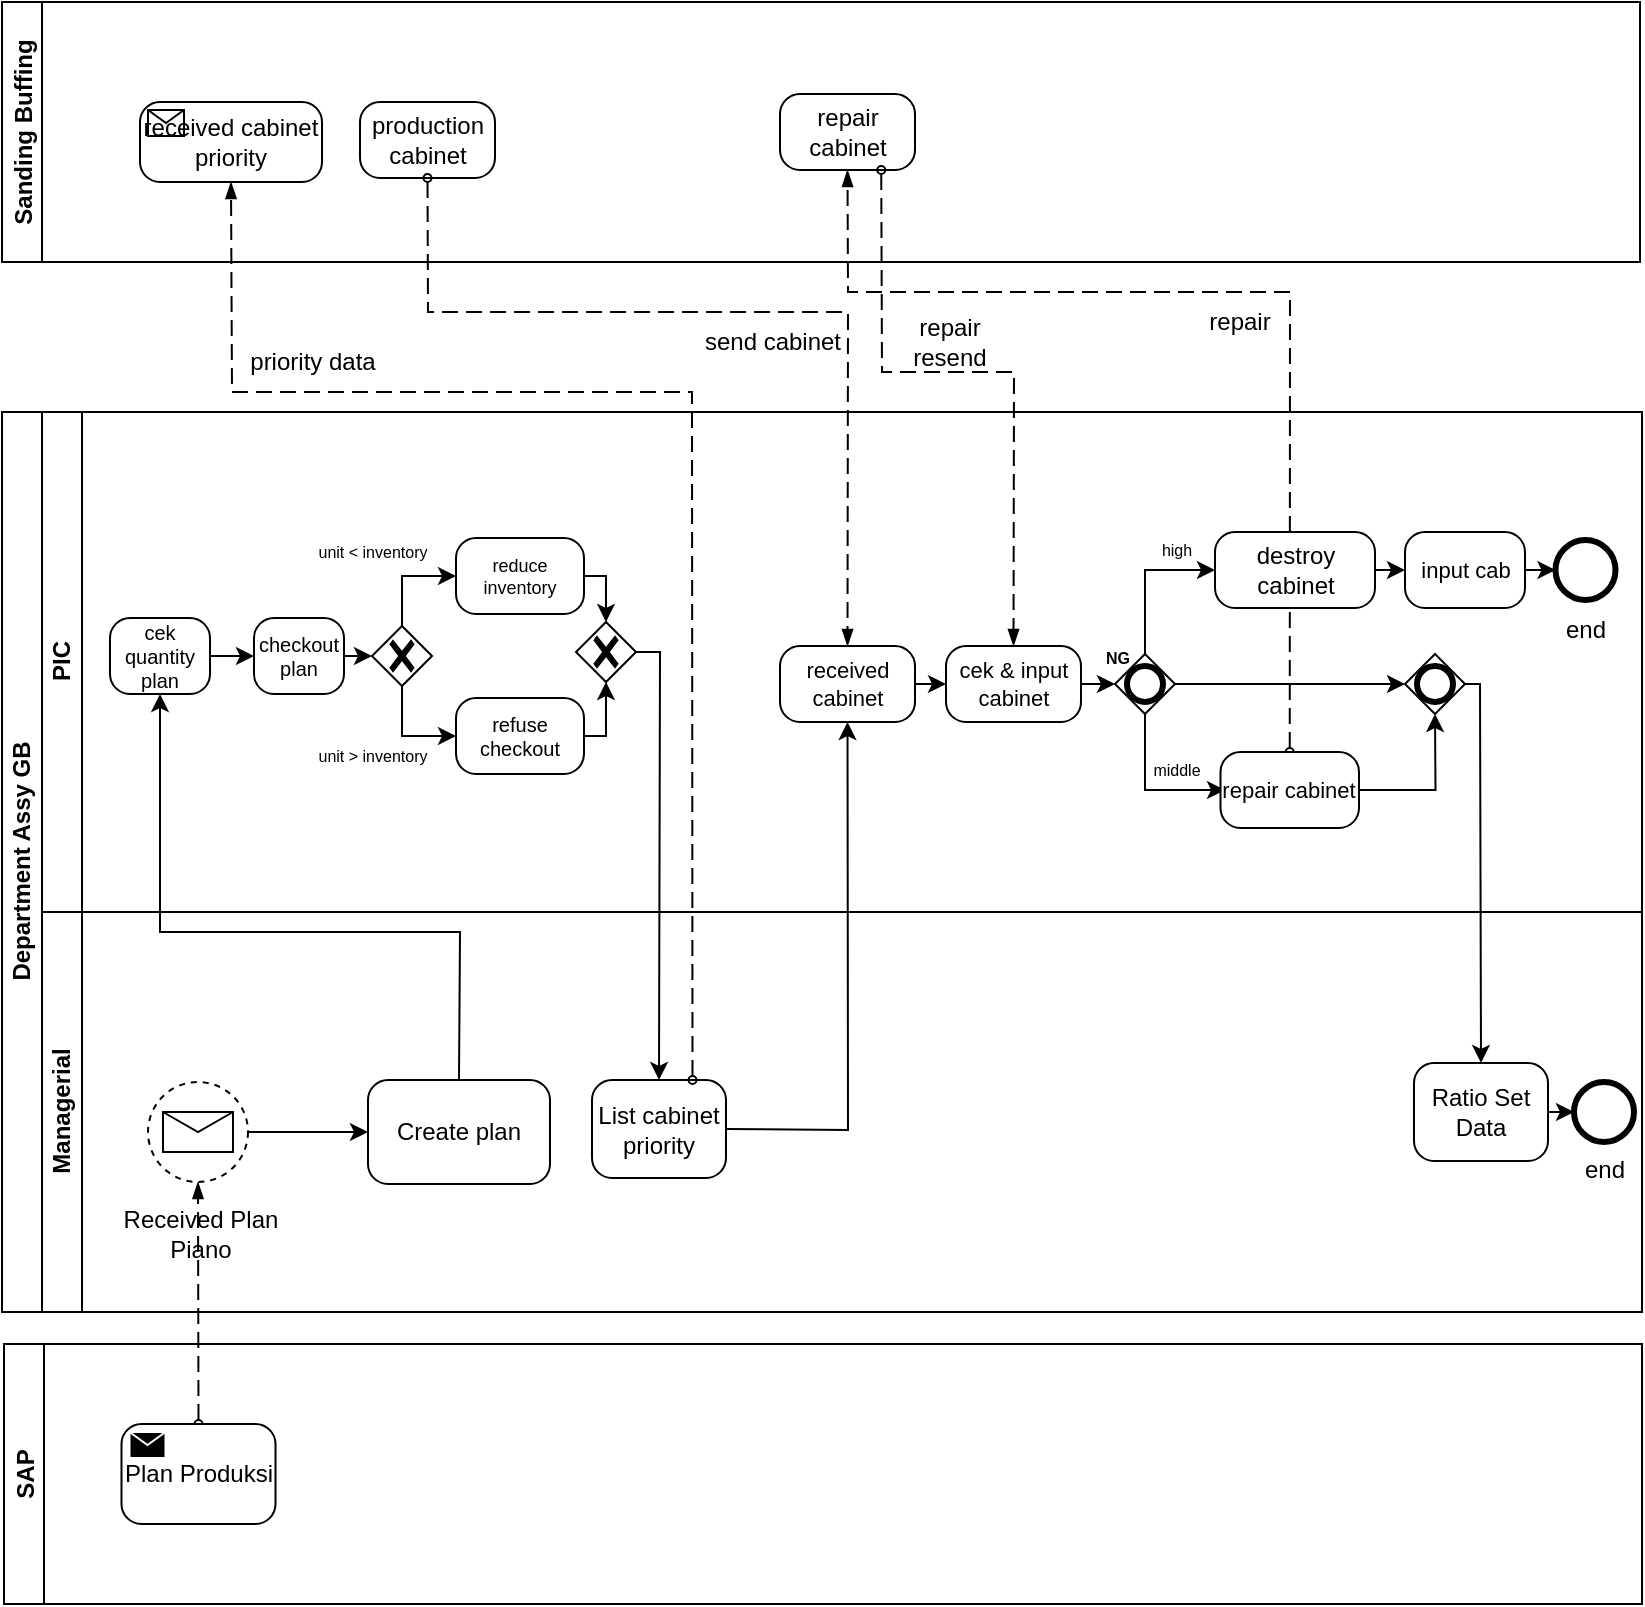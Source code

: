 <mxfile version="18.0.7" type="device"><diagram id="RaLVscUlh462f2QOwXwF" name="Page-1"><mxGraphModel dx="833" dy="451" grid="1" gridSize="10" guides="1" tooltips="1" connect="1" arrows="1" fold="1" page="1" pageScale="1" pageWidth="827" pageHeight="1169" math="0" shadow="0"><root><mxCell id="0"/><mxCell id="1" parent="0"/><mxCell id="zHjDwzv2cQFKgYSIMaFt-149" value="" style="dashed=1;dashPattern=8 4;endArrow=blockThin;endFill=1;startArrow=oval;startFill=0;endSize=6;startSize=4;rounded=0;fontSize=12;entryX=0.5;entryY=1;entryDx=0;entryDy=0;entryPerimeter=0;exitX=0.5;exitY=0;exitDx=0;exitDy=0;exitPerimeter=0;" edge="1" parent="1" source="zHjDwzv2cQFKgYSIMaFt-147" target="zHjDwzv2cQFKgYSIMaFt-188"><mxGeometry width="160" relative="1" as="geometry"><mxPoint x="-74" y="830" as="sourcePoint"/><mxPoint x="98.375" y="695" as="targetPoint"/></mxGeometry></mxCell><mxCell id="zHjDwzv2cQFKgYSIMaFt-64" value="" style="dashed=1;dashPattern=8 4;endArrow=blockThin;endFill=1;startArrow=oval;startFill=0;endSize=6;startSize=4;rounded=0;fontSize=8;entryX=0.5;entryY=1;entryDx=0;entryDy=0;entryPerimeter=0;exitX=0.5;exitY=0;exitDx=0;exitDy=0;exitPerimeter=0;" edge="1" parent="1" source="zHjDwzv2cQFKgYSIMaFt-10" target="zHjDwzv2cQFKgYSIMaFt-63"><mxGeometry width="160" relative="1" as="geometry"><mxPoint x="330" y="270" as="sourcePoint"/><mxPoint x="490" y="270" as="targetPoint"/><Array as="points"><mxPoint x="645" y="250"/><mxPoint x="424" y="250"/></Array></mxGeometry></mxCell><mxCell id="k5h_FWxiGiyXBykAsk5M-7" value="Department Assy GB" style="swimlane;html=1;childLayout=stackLayout;resizeParent=1;resizeParentMax=0;horizontal=0;startSize=20;horizontalStack=0;" parent="1" vertex="1"><mxGeometry x="1" y="310" width="820" height="450" as="geometry"/></mxCell><mxCell id="k5h_FWxiGiyXBykAsk5M-8" value="PIC" style="swimlane;html=1;startSize=20;horizontal=0;" parent="k5h_FWxiGiyXBykAsk5M-7" vertex="1"><mxGeometry x="20" width="800" height="250" as="geometry"/></mxCell><mxCell id="zHjDwzv2cQFKgYSIMaFt-69" value="cek quantity plan" style="points=[[0.25,0,0],[0.5,0,0],[0.75,0,0],[1,0.25,0],[1,0.5,0],[1,0.75,0],[0.75,1,0],[0.5,1,0],[0.25,1,0],[0,0.75,0],[0,0.5,0],[0,0.25,0]];shape=mxgraph.bpmn.task;whiteSpace=wrap;rectStyle=rounded;size=10;taskMarker=abstract;fontSize=10;" vertex="1" parent="k5h_FWxiGiyXBykAsk5M-8"><mxGeometry x="34" y="103" width="50" height="38" as="geometry"/></mxCell><mxCell id="zHjDwzv2cQFKgYSIMaFt-75" value="checkout plan" style="points=[[0.25,0,0],[0.5,0,0],[0.75,0,0],[1,0.25,0],[1,0.5,0],[1,0.75,0],[0.75,1,0],[0.5,1,0],[0.25,1,0],[0,0.75,0],[0,0.5,0],[0,0.25,0]];shape=mxgraph.bpmn.task;whiteSpace=wrap;rectStyle=rounded;size=10;taskMarker=abstract;fontSize=10;" vertex="1" parent="k5h_FWxiGiyXBykAsk5M-8"><mxGeometry x="106" y="103" width="45" height="38" as="geometry"/></mxCell><mxCell id="zHjDwzv2cQFKgYSIMaFt-77" value="" style="endArrow=classic;html=1;rounded=0;fontSize=8;entryX=0;entryY=0.5;entryDx=0;entryDy=0;entryPerimeter=0;exitX=1;exitY=0.5;exitDx=0;exitDy=0;exitPerimeter=0;" edge="1" parent="k5h_FWxiGiyXBykAsk5M-8" source="zHjDwzv2cQFKgYSIMaFt-69" target="zHjDwzv2cQFKgYSIMaFt-75"><mxGeometry width="50" height="50" relative="1" as="geometry"><mxPoint x="32.75" y="131" as="sourcePoint"/><mxPoint x="48" y="131" as="targetPoint"/></mxGeometry></mxCell><mxCell id="zHjDwzv2cQFKgYSIMaFt-78" value="" style="points=[[0.25,0.25,0],[0.5,0,0],[0.75,0.25,0],[1,0.5,0],[0.75,0.75,0],[0.5,1,0],[0.25,0.75,0],[0,0.5,0]];shape=mxgraph.bpmn.gateway2;html=1;verticalLabelPosition=bottom;labelBackgroundColor=#ffffff;verticalAlign=top;align=center;perimeter=rhombusPerimeter;outlineConnect=0;outline=none;symbol=none;gwType=exclusive;fontSize=11;" vertex="1" parent="k5h_FWxiGiyXBykAsk5M-8"><mxGeometry x="165" y="107" width="30" height="30" as="geometry"/></mxCell><mxCell id="zHjDwzv2cQFKgYSIMaFt-79" value="" style="endArrow=classic;html=1;rounded=0;fontSize=8;exitX=1;exitY=0.5;exitDx=0;exitDy=0;exitPerimeter=0;entryX=0;entryY=0.5;entryDx=0;entryDy=0;entryPerimeter=0;" edge="1" parent="k5h_FWxiGiyXBykAsk5M-8" source="zHjDwzv2cQFKgYSIMaFt-75" target="zHjDwzv2cQFKgYSIMaFt-78"><mxGeometry width="50" height="50" relative="1" as="geometry"><mxPoint x="98" y="131" as="sourcePoint"/><mxPoint x="114" y="131" as="targetPoint"/></mxGeometry></mxCell><mxCell id="zHjDwzv2cQFKgYSIMaFt-80" value="reduce inventory" style="points=[[0.25,0,0],[0.5,0,0],[0.75,0,0],[1,0.25,0],[1,0.5,0],[1,0.75,0],[0.75,1,0],[0.5,1,0],[0.25,1,0],[0,0.75,0],[0,0.5,0],[0,0.25,0]];shape=mxgraph.bpmn.task;whiteSpace=wrap;rectStyle=rounded;size=10;taskMarker=abstract;fontSize=9;" vertex="1" parent="k5h_FWxiGiyXBykAsk5M-8"><mxGeometry x="207" y="63" width="64" height="38" as="geometry"/></mxCell><mxCell id="zHjDwzv2cQFKgYSIMaFt-81" value="refuse checkout" style="points=[[0.25,0,0],[0.5,0,0],[0.75,0,0],[1,0.25,0],[1,0.5,0],[1,0.75,0],[0.75,1,0],[0.5,1,0],[0.25,1,0],[0,0.75,0],[0,0.5,0],[0,0.25,0]];shape=mxgraph.bpmn.task;whiteSpace=wrap;rectStyle=rounded;size=10;taskMarker=abstract;fontSize=10;" vertex="1" parent="k5h_FWxiGiyXBykAsk5M-8"><mxGeometry x="207" y="143" width="64" height="38" as="geometry"/></mxCell><mxCell id="zHjDwzv2cQFKgYSIMaFt-82" value="" style="endArrow=classic;html=1;rounded=0;fontSize=8;entryX=0;entryY=0.5;entryDx=0;entryDy=0;entryPerimeter=0;exitX=0.5;exitY=0;exitDx=0;exitDy=0;exitPerimeter=0;" edge="1" parent="k5h_FWxiGiyXBykAsk5M-8" source="zHjDwzv2cQFKgYSIMaFt-78" target="zHjDwzv2cQFKgYSIMaFt-80"><mxGeometry width="50" height="50" relative="1" as="geometry"><mxPoint x="-112.25" y="131" as="sourcePoint"/><mxPoint x="2.75" y="131" as="targetPoint"/><Array as="points"><mxPoint x="180" y="82"/></Array></mxGeometry></mxCell><mxCell id="zHjDwzv2cQFKgYSIMaFt-83" value="&lt;font style=&quot;font-size: 8px;&quot;&gt;unit &amp;lt; inventory&lt;/font&gt;" style="text;html=1;strokeColor=none;fillColor=none;align=center;verticalAlign=middle;whiteSpace=wrap;rounded=0;rotation=0;" vertex="1" parent="k5h_FWxiGiyXBykAsk5M-8"><mxGeometry x="136" y="64" width="59" height="10" as="geometry"/></mxCell><mxCell id="zHjDwzv2cQFKgYSIMaFt-84" value="" style="endArrow=classic;html=1;rounded=0;fontSize=8;entryX=0;entryY=0.5;entryDx=0;entryDy=0;entryPerimeter=0;exitX=0.5;exitY=1;exitDx=0;exitDy=0;exitPerimeter=0;" edge="1" parent="k5h_FWxiGiyXBykAsk5M-8" source="zHjDwzv2cQFKgYSIMaFt-78" target="zHjDwzv2cQFKgYSIMaFt-81"><mxGeometry width="50" height="50" relative="1" as="geometry"><mxPoint x="-112.25" y="131" as="sourcePoint"/><mxPoint x="2.75" y="131" as="targetPoint"/><Array as="points"><mxPoint x="180" y="162"/></Array></mxGeometry></mxCell><mxCell id="zHjDwzv2cQFKgYSIMaFt-85" value="&lt;font style=&quot;font-size: 8px;&quot;&gt;unit &amp;gt; inventory&lt;/font&gt;" style="text;html=1;strokeColor=none;fillColor=none;align=center;verticalAlign=middle;whiteSpace=wrap;rounded=0;rotation=0;" vertex="1" parent="k5h_FWxiGiyXBykAsk5M-8"><mxGeometry x="136" y="166" width="59" height="10" as="geometry"/></mxCell><mxCell id="zHjDwzv2cQFKgYSIMaFt-86" value="" style="points=[[0.25,0.25,0],[0.5,0,0],[0.75,0.25,0],[1,0.5,0],[0.75,0.75,0],[0.5,1,0],[0.25,0.75,0],[0,0.5,0]];shape=mxgraph.bpmn.gateway2;html=1;verticalLabelPosition=bottom;labelBackgroundColor=#ffffff;verticalAlign=top;align=center;perimeter=rhombusPerimeter;outlineConnect=0;outline=none;symbol=none;gwType=exclusive;fontSize=11;" vertex="1" parent="k5h_FWxiGiyXBykAsk5M-8"><mxGeometry x="267" y="105" width="30" height="30" as="geometry"/></mxCell><mxCell id="zHjDwzv2cQFKgYSIMaFt-87" value="" style="endArrow=classic;html=1;rounded=0;fontSize=8;entryX=0.5;entryY=0;entryDx=0;entryDy=0;entryPerimeter=0;exitX=1;exitY=0.5;exitDx=0;exitDy=0;exitPerimeter=0;" edge="1" parent="k5h_FWxiGiyXBykAsk5M-8" source="zHjDwzv2cQFKgYSIMaFt-80" target="zHjDwzv2cQFKgYSIMaFt-86"><mxGeometry width="50" height="50" relative="1" as="geometry"><mxPoint x="267" y="88" as="sourcePoint"/><mxPoint x="294" y="64" as="targetPoint"/><Array as="points"><mxPoint x="282" y="82"/></Array></mxGeometry></mxCell><mxCell id="zHjDwzv2cQFKgYSIMaFt-88" value="" style="endArrow=classic;html=1;rounded=0;fontSize=8;entryX=0.5;entryY=1;entryDx=0;entryDy=0;entryPerimeter=0;exitX=1;exitY=0.5;exitDx=0;exitDy=0;exitPerimeter=0;" edge="1" parent="k5h_FWxiGiyXBykAsk5M-8" source="zHjDwzv2cQFKgYSIMaFt-81" target="zHjDwzv2cQFKgYSIMaFt-86"><mxGeometry width="50" height="50" relative="1" as="geometry"><mxPoint x="200" y="126" as="sourcePoint"/><mxPoint x="227" y="102" as="targetPoint"/><Array as="points"><mxPoint x="282" y="162"/></Array></mxGeometry></mxCell><mxCell id="k5h_FWxiGiyXBykAsk5M-23" value="cek &amp; input cabinet" style="points=[[0.25,0,0],[0.5,0,0],[0.75,0,0],[1,0.25,0],[1,0.5,0],[1,0.75,0],[0.75,1,0],[0.5,1,0],[0.25,1,0],[0,0.75,0],[0,0.5,0],[0,0.25,0]];shape=mxgraph.bpmn.task;whiteSpace=wrap;rectStyle=rounded;size=10;taskMarker=abstract;fontSize=11;" parent="k5h_FWxiGiyXBykAsk5M-8" vertex="1"><mxGeometry x="452" y="117" width="67.5" height="38" as="geometry"/></mxCell><mxCell id="k5h_FWxiGiyXBykAsk5M-33" value="" style="endArrow=classic;html=1;rounded=0;exitX=1;exitY=0.5;exitDx=0;exitDy=0;exitPerimeter=0;entryX=0;entryY=0.5;entryDx=0;entryDy=0;entryPerimeter=0;" parent="k5h_FWxiGiyXBykAsk5M-8" source="k5h_FWxiGiyXBykAsk5M-23" target="zHjDwzv2cQFKgYSIMaFt-15" edge="1"><mxGeometry width="50" height="50" relative="1" as="geometry"><mxPoint x="446.5" y="146" as="sourcePoint"/><mxPoint x="536.5" y="136.5" as="targetPoint"/></mxGeometry></mxCell><mxCell id="zHjDwzv2cQFKgYSIMaFt-6" value="&lt;font style=&quot;font-size: 8px;&quot;&gt;high&lt;/font&gt;" style="text;html=1;strokeColor=none;fillColor=none;align=center;verticalAlign=middle;whiteSpace=wrap;rounded=0;" vertex="1" parent="k5h_FWxiGiyXBykAsk5M-8"><mxGeometry x="547.5" y="63" width="39" height="10" as="geometry"/></mxCell><mxCell id="zHjDwzv2cQFKgYSIMaFt-12" value="" style="endArrow=classic;html=1;rounded=0;exitX=0.5;exitY=1;exitDx=0;exitDy=0;exitPerimeter=0;entryX=0;entryY=0.5;entryDx=0;entryDy=0;entryPerimeter=0;" edge="1" parent="k5h_FWxiGiyXBykAsk5M-8" source="zHjDwzv2cQFKgYSIMaFt-15"><mxGeometry width="50" height="50" relative="1" as="geometry"><mxPoint x="551.5" y="152" as="sourcePoint"/><mxPoint x="591.5" y="189" as="targetPoint"/><Array as="points"><mxPoint x="551.5" y="189"/></Array></mxGeometry></mxCell><mxCell id="zHjDwzv2cQFKgYSIMaFt-13" value="&lt;span style=&quot;font-size: 8px;&quot;&gt;&lt;b&gt;NG&lt;/b&gt;&lt;/span&gt;" style="text;html=1;strokeColor=none;fillColor=none;align=center;verticalAlign=middle;whiteSpace=wrap;rounded=0;" vertex="1" parent="k5h_FWxiGiyXBykAsk5M-8"><mxGeometry x="527.5" y="117" width="20" height="10" as="geometry"/></mxCell><mxCell id="zHjDwzv2cQFKgYSIMaFt-14" value="&lt;font style=&quot;font-size: 8px;&quot;&gt;middle&lt;/font&gt;" style="text;html=1;strokeColor=none;fillColor=none;align=center;verticalAlign=middle;whiteSpace=wrap;rounded=0;" vertex="1" parent="k5h_FWxiGiyXBykAsk5M-8"><mxGeometry x="547.5" y="173" width="39" height="10" as="geometry"/></mxCell><mxCell id="zHjDwzv2cQFKgYSIMaFt-15" value="" style="points=[[0.25,0.25,0],[0.5,0,0],[0.75,0.25,0],[1,0.5,0],[0.75,0.75,0],[0.5,1,0],[0.25,0.75,0],[0,0.5,0]];shape=mxgraph.bpmn.gateway2;html=1;verticalLabelPosition=bottom;labelBackgroundColor=#ffffff;verticalAlign=top;align=center;perimeter=rhombusPerimeter;outlineConnect=0;outline=end;symbol=general;fontSize=8;" vertex="1" parent="k5h_FWxiGiyXBykAsk5M-8"><mxGeometry x="536.5" y="121" width="30" height="30" as="geometry"/></mxCell><mxCell id="zHjDwzv2cQFKgYSIMaFt-35" value="" style="points=[[0.25,0.25,0],[0.5,0,0],[0.75,0.25,0],[1,0.5,0],[0.75,0.75,0],[0.5,1,0],[0.25,0.75,0],[0,0.5,0]];shape=mxgraph.bpmn.gateway2;html=1;verticalLabelPosition=bottom;labelBackgroundColor=#ffffff;verticalAlign=top;align=center;perimeter=rhombusPerimeter;outlineConnect=0;outline=end;symbol=general;fontSize=8;" vertex="1" parent="k5h_FWxiGiyXBykAsk5M-8"><mxGeometry x="681.5" y="121" width="30" height="30" as="geometry"/></mxCell><mxCell id="zHjDwzv2cQFKgYSIMaFt-36" value="" style="endArrow=classic;html=1;rounded=0;fontSize=8;entryX=0;entryY=0.5;entryDx=0;entryDy=0;entryPerimeter=0;exitX=1;exitY=0.5;exitDx=0;exitDy=0;exitPerimeter=0;" edge="1" parent="k5h_FWxiGiyXBykAsk5M-8" source="zHjDwzv2cQFKgYSIMaFt-15" target="zHjDwzv2cQFKgYSIMaFt-35"><mxGeometry width="50" height="50" relative="1" as="geometry"><mxPoint x="616.5" y="169" as="sourcePoint"/><mxPoint x="666.5" y="119" as="targetPoint"/></mxGeometry></mxCell><mxCell id="zHjDwzv2cQFKgYSIMaFt-37" value="" style="endArrow=classic;html=1;rounded=0;fontSize=8;entryX=0.5;entryY=1;entryDx=0;entryDy=0;entryPerimeter=0;exitX=1;exitY=0.5;exitDx=0;exitDy=0;exitPerimeter=0;" edge="1" parent="k5h_FWxiGiyXBykAsk5M-8" source="zHjDwzv2cQFKgYSIMaFt-10" target="zHjDwzv2cQFKgYSIMaFt-35"><mxGeometry width="50" height="50" relative="1" as="geometry"><mxPoint x="660.25" y="189" as="sourcePoint"/><mxPoint x="666.5" y="119" as="targetPoint"/><Array as="points"><mxPoint x="696.75" y="189"/></Array></mxGeometry></mxCell><mxCell id="zHjDwzv2cQFKgYSIMaFt-1" value="destroy cabinet" style="points=[[0.25,0,0],[0.5,0,0],[0.75,0,0],[1,0.25,0],[1,0.5,0],[1,0.75,0],[0.75,1,0],[0.5,1,0],[0.25,1,0],[0,0.75,0],[0,0.5,0],[0,0.25,0]];shape=mxgraph.bpmn.task;whiteSpace=wrap;rectStyle=rounded;size=10;taskMarker=abstract;" vertex="1" parent="k5h_FWxiGiyXBykAsk5M-8"><mxGeometry x="586.5" y="60" width="80" height="38" as="geometry"/></mxCell><mxCell id="zHjDwzv2cQFKgYSIMaFt-5" value="" style="endArrow=classic;html=1;rounded=0;exitX=0.5;exitY=0;exitDx=0;exitDy=0;exitPerimeter=0;entryX=0;entryY=0.5;entryDx=0;entryDy=0;entryPerimeter=0;edgeStyle=elbowEdgeStyle;" edge="1" parent="k5h_FWxiGiyXBykAsk5M-8" source="zHjDwzv2cQFKgYSIMaFt-15" target="zHjDwzv2cQFKgYSIMaFt-1"><mxGeometry width="50" height="50" relative="1" as="geometry"><mxPoint x="551.5" y="121" as="sourcePoint"/><mxPoint x="546.5" y="146.5" as="targetPoint"/><Array as="points"><mxPoint x="551.5" y="99"/></Array></mxGeometry></mxCell><mxCell id="zHjDwzv2cQFKgYSIMaFt-72" value="" style="endArrow=classic;html=1;rounded=0;fontSize=8;entryX=0;entryY=0.5;entryDx=0;entryDy=0;entryPerimeter=0;exitX=1;exitY=0.5;exitDx=0;exitDy=0;exitPerimeter=0;" edge="1" parent="k5h_FWxiGiyXBykAsk5M-8" source="zHjDwzv2cQFKgYSIMaFt-1" target="zHjDwzv2cQFKgYSIMaFt-71"><mxGeometry width="50" height="50" relative="1" as="geometry"><mxPoint x="576.5" y="146" as="sourcePoint"/><mxPoint x="691.5" y="146" as="targetPoint"/></mxGeometry></mxCell><mxCell id="zHjDwzv2cQFKgYSIMaFt-71" value="input cab" style="points=[[0.25,0,0],[0.5,0,0],[0.75,0,0],[1,0.25,0],[1,0.5,0],[1,0.75,0],[0.75,1,0],[0.5,1,0],[0.25,1,0],[0,0.75,0],[0,0.5,0],[0,0.25,0]];shape=mxgraph.bpmn.task;whiteSpace=wrap;rectStyle=rounded;size=10;taskMarker=abstract;fontSize=11;" vertex="1" parent="k5h_FWxiGiyXBykAsk5M-8"><mxGeometry x="681.5" y="60" width="60" height="38" as="geometry"/></mxCell><mxCell id="zHjDwzv2cQFKgYSIMaFt-7" value="" style="points=[[0.145,0.145,0],[0.5,0,0],[0.855,0.145,0],[1,0.5,0],[0.855,0.855,0],[0.5,1,0],[0.145,0.855,0],[0,0.5,0]];shape=mxgraph.bpmn.event;html=1;verticalLabelPosition=bottom;labelBackgroundColor=#ffffff;verticalAlign=top;align=center;perimeter=ellipsePerimeter;outlineConnect=0;aspect=fixed;outline=end;symbol=terminate2;fontSize=8;" vertex="1" parent="k5h_FWxiGiyXBykAsk5M-8"><mxGeometry x="756.75" y="64" width="30" height="30" as="geometry"/></mxCell><mxCell id="zHjDwzv2cQFKgYSIMaFt-73" value="" style="endArrow=classic;html=1;rounded=0;fontSize=8;exitX=1;exitY=0.5;exitDx=0;exitDy=0;exitPerimeter=0;entryX=0;entryY=0.5;entryDx=0;entryDy=0;entryPerimeter=0;" edge="1" parent="k5h_FWxiGiyXBykAsk5M-8" source="zHjDwzv2cQFKgYSIMaFt-71" target="zHjDwzv2cQFKgYSIMaFt-7"><mxGeometry width="50" height="50" relative="1" as="geometry"><mxPoint x="676.5" y="89" as="sourcePoint"/><mxPoint x="691.5" y="89" as="targetPoint"/></mxGeometry></mxCell><mxCell id="zHjDwzv2cQFKgYSIMaFt-10" value="repair cabinet" style="points=[[0.25,0,0],[0.5,0,0],[0.75,0,0],[1,0.25,0],[1,0.5,0],[1,0.75,0],[0.75,1,0],[0.5,1,0],[0.25,1,0],[0,0.75,0],[0,0.5,0],[0,0.25,0]];shape=mxgraph.bpmn.task;whiteSpace=wrap;rectStyle=rounded;size=10;taskMarker=abstract;fontSize=11;" vertex="1" parent="k5h_FWxiGiyXBykAsk5M-8"><mxGeometry x="589.25" y="170" width="69.25" height="38" as="geometry"/></mxCell><mxCell id="zHjDwzv2cQFKgYSIMaFt-168" value="received cabinet" style="points=[[0.25,0,0],[0.5,0,0],[0.75,0,0],[1,0.25,0],[1,0.5,0],[1,0.75,0],[0.75,1,0],[0.5,1,0],[0.25,1,0],[0,0.75,0],[0,0.5,0],[0,0.25,0]];shape=mxgraph.bpmn.task;whiteSpace=wrap;rectStyle=rounded;size=10;taskMarker=abstract;fontSize=11;" vertex="1" parent="k5h_FWxiGiyXBykAsk5M-8"><mxGeometry x="369" y="117" width="67.5" height="38" as="geometry"/></mxCell><mxCell id="zHjDwzv2cQFKgYSIMaFt-169" value="" style="endArrow=classic;html=1;rounded=0;fontSize=12;entryX=0;entryY=0.5;entryDx=0;entryDy=0;entryPerimeter=0;exitX=1;exitY=0.5;exitDx=0;exitDy=0;exitPerimeter=0;" edge="1" parent="k5h_FWxiGiyXBykAsk5M-8" source="zHjDwzv2cQFKgYSIMaFt-168" target="k5h_FWxiGiyXBykAsk5M-23"><mxGeometry width="50" height="50" relative="1" as="geometry"><mxPoint x="429" y="200" as="sourcePoint"/><mxPoint x="479" y="150" as="targetPoint"/></mxGeometry></mxCell><mxCell id="zHjDwzv2cQFKgYSIMaFt-177" value="end" style="text;html=1;strokeColor=none;fillColor=none;align=center;verticalAlign=middle;whiteSpace=wrap;rounded=0;rotation=0;" vertex="1" parent="k5h_FWxiGiyXBykAsk5M-8"><mxGeometry x="746.75" y="94" width="50" height="30" as="geometry"/></mxCell><mxCell id="zHjDwzv2cQFKgYSIMaFt-152" value="" style="endArrow=classic;html=1;rounded=0;fontSize=8;entryX=0.5;entryY=1;entryDx=0;entryDy=0;entryPerimeter=0;exitX=0.5;exitY=0;exitDx=0;exitDy=0;exitPerimeter=0;" edge="1" parent="k5h_FWxiGiyXBykAsk5M-7" source="zHjDwzv2cQFKgYSIMaFt-150" target="zHjDwzv2cQFKgYSIMaFt-69"><mxGeometry width="50" height="50" relative="1" as="geometry"><mxPoint x="239.75" y="139" as="sourcePoint"/><mxPoint x="354.75" y="139" as="targetPoint"/><Array as="points"><mxPoint x="229" y="260"/><mxPoint x="79" y="260"/></Array></mxGeometry></mxCell><mxCell id="zHjDwzv2cQFKgYSIMaFt-166" value="" style="endArrow=classic;html=1;rounded=0;fontSize=12;exitX=1;exitY=0.5;exitDx=0;exitDy=0;exitPerimeter=0;entryX=0.5;entryY=0;entryDx=0;entryDy=0;entryPerimeter=0;" edge="1" parent="k5h_FWxiGiyXBykAsk5M-7" source="zHjDwzv2cQFKgYSIMaFt-86" target="zHjDwzv2cQFKgYSIMaFt-89"><mxGeometry width="50" height="50" relative="1" as="geometry"><mxPoint x="379" y="180" as="sourcePoint"/><mxPoint x="429" y="130" as="targetPoint"/><Array as="points"><mxPoint x="329" y="120"/></Array></mxGeometry></mxCell><mxCell id="zHjDwzv2cQFKgYSIMaFt-176" value="" style="endArrow=classic;html=1;rounded=0;fontSize=12;entryX=0.5;entryY=1;entryDx=0;entryDy=0;entryPerimeter=0;exitX=1;exitY=0.5;exitDx=0;exitDy=0;exitPerimeter=0;" edge="1" parent="k5h_FWxiGiyXBykAsk5M-7" source="zHjDwzv2cQFKgYSIMaFt-89" target="zHjDwzv2cQFKgYSIMaFt-168"><mxGeometry width="50" height="50" relative="1" as="geometry"><mxPoint x="389" y="230" as="sourcePoint"/><mxPoint x="439" y="180" as="targetPoint"/><Array as="points"><mxPoint x="423" y="359"/></Array></mxGeometry></mxCell><mxCell id="zHjDwzv2cQFKgYSIMaFt-187" value="" style="endArrow=classic;html=1;rounded=0;fontSize=12;exitX=1;exitY=0.5;exitDx=0;exitDy=0;exitPerimeter=0;entryX=0.5;entryY=0;entryDx=0;entryDy=0;entryPerimeter=0;" edge="1" parent="k5h_FWxiGiyXBykAsk5M-7" source="zHjDwzv2cQFKgYSIMaFt-35" target="zHjDwzv2cQFKgYSIMaFt-183"><mxGeometry width="50" height="50" relative="1" as="geometry"><mxPoint x="779" y="350" as="sourcePoint"/><mxPoint x="829" y="300" as="targetPoint"/><Array as="points"><mxPoint x="739" y="136"/></Array></mxGeometry></mxCell><mxCell id="k5h_FWxiGiyXBykAsk5M-9" value="Managerial" style="swimlane;html=1;startSize=20;horizontal=0;" parent="k5h_FWxiGiyXBykAsk5M-7" vertex="1"><mxGeometry x="20" y="250" width="800" height="200" as="geometry"/></mxCell><mxCell id="zHjDwzv2cQFKgYSIMaFt-89" value="List cabinet priority" style="points=[[0.25,0,0],[0.5,0,0],[0.75,0,0],[1,0.25,0],[1,0.5,0],[1,0.75,0],[0.75,1,0],[0.5,1,0],[0.25,1,0],[0,0.75,0],[0,0.5,0],[0,0.25,0]];shape=mxgraph.bpmn.task;whiteSpace=wrap;rectStyle=rounded;size=10;taskMarker=abstract;fontSize=12;" vertex="1" parent="k5h_FWxiGiyXBykAsk5M-9"><mxGeometry x="275" y="84" width="67" height="49" as="geometry"/></mxCell><mxCell id="zHjDwzv2cQFKgYSIMaFt-150" value="Create plan" style="points=[[0.25,0,0],[0.5,0,0],[0.75,0,0],[1,0.25,0],[1,0.5,0],[1,0.75,0],[0.75,1,0],[0.5,1,0],[0.25,1,0],[0,0.75,0],[0,0.5,0],[0,0.25,0]];shape=mxgraph.bpmn.task;whiteSpace=wrap;rectStyle=rounded;size=10;taskMarker=abstract;fontSize=12;" vertex="1" parent="k5h_FWxiGiyXBykAsk5M-9"><mxGeometry x="163" y="84" width="91" height="52" as="geometry"/></mxCell><mxCell id="zHjDwzv2cQFKgYSIMaFt-151" value="" style="endArrow=classic;html=1;rounded=0;fontSize=8;entryX=0;entryY=0.5;entryDx=0;entryDy=0;entryPerimeter=0;exitX=1;exitY=0.5;exitDx=0;exitDy=0;exitPerimeter=0;" edge="1" parent="k5h_FWxiGiyXBykAsk5M-9" source="zHjDwzv2cQFKgYSIMaFt-188" target="zHjDwzv2cQFKgYSIMaFt-150"><mxGeometry width="50" height="50" relative="1" as="geometry"><mxPoint x="118" y="110" as="sourcePoint"/><mxPoint x="260.75" y="-111" as="targetPoint"/></mxGeometry></mxCell><mxCell id="zHjDwzv2cQFKgYSIMaFt-183" value="Ratio Set Data" style="points=[[0.25,0,0],[0.5,0,0],[0.75,0,0],[1,0.25,0],[1,0.5,0],[1,0.75,0],[0.75,1,0],[0.5,1,0],[0.25,1,0],[0,0.75,0],[0,0.5,0],[0,0.25,0]];shape=mxgraph.bpmn.task;whiteSpace=wrap;rectStyle=rounded;size=10;taskMarker=abstract;fontSize=12;" vertex="1" parent="k5h_FWxiGiyXBykAsk5M-9"><mxGeometry x="686" y="75.5" width="67" height="49" as="geometry"/></mxCell><mxCell id="zHjDwzv2cQFKgYSIMaFt-184" value="" style="points=[[0.145,0.145,0],[0.5,0,0],[0.855,0.145,0],[1,0.5,0],[0.855,0.855,0],[0.5,1,0],[0.145,0.855,0],[0,0.5,0]];shape=mxgraph.bpmn.event;html=1;verticalLabelPosition=bottom;labelBackgroundColor=#ffffff;verticalAlign=top;align=center;perimeter=ellipsePerimeter;outlineConnect=0;aspect=fixed;outline=end;symbol=terminate2;fontSize=8;" vertex="1" parent="k5h_FWxiGiyXBykAsk5M-9"><mxGeometry x="766" y="85" width="30" height="30" as="geometry"/></mxCell><mxCell id="zHjDwzv2cQFKgYSIMaFt-185" value="end" style="text;html=1;strokeColor=none;fillColor=none;align=center;verticalAlign=middle;whiteSpace=wrap;rounded=0;rotation=0;" vertex="1" parent="k5h_FWxiGiyXBykAsk5M-9"><mxGeometry x="765" y="114" width="33" height="30" as="geometry"/></mxCell><mxCell id="zHjDwzv2cQFKgYSIMaFt-186" value="" style="endArrow=classic;html=1;rounded=0;fontSize=12;exitX=1;exitY=0.5;exitDx=0;exitDy=0;exitPerimeter=0;" edge="1" parent="k5h_FWxiGiyXBykAsk5M-9" source="zHjDwzv2cQFKgYSIMaFt-183" target="zHjDwzv2cQFKgYSIMaFt-184"><mxGeometry width="50" height="50" relative="1" as="geometry"><mxPoint x="809" y="90" as="sourcePoint"/><mxPoint x="859" y="40" as="targetPoint"/></mxGeometry></mxCell><mxCell id="zHjDwzv2cQFKgYSIMaFt-188" value="" style="points=[[0.145,0.145,0],[0.5,0,0],[0.855,0.145,0],[1,0.5,0],[0.855,0.855,0],[0.5,1,0],[0.145,0.855,0],[0,0.5,0]];shape=mxgraph.bpmn.event;html=1;verticalLabelPosition=bottom;labelBackgroundColor=#ffffff;verticalAlign=top;align=center;perimeter=ellipsePerimeter;outlineConnect=0;aspect=fixed;outline=eventNonint;symbol=message;fontSize=12;" vertex="1" parent="k5h_FWxiGiyXBykAsk5M-9"><mxGeometry x="53" y="85" width="50" height="50" as="geometry"/></mxCell><mxCell id="zHjDwzv2cQFKgYSIMaFt-189" value="Received Plan Piano" style="text;html=1;strokeColor=none;fillColor=none;align=center;verticalAlign=middle;whiteSpace=wrap;rounded=0;rotation=0;" vertex="1" parent="k5h_FWxiGiyXBykAsk5M-9"><mxGeometry x="29" y="146" width="101" height="30" as="geometry"/></mxCell><mxCell id="k5h_FWxiGiyXBykAsk5M-18" value="Sanding Buffing" style="swimlane;startSize=20;horizontal=0;" parent="1" vertex="1"><mxGeometry x="1" y="105" width="819" height="130" as="geometry"/></mxCell><mxCell id="zHjDwzv2cQFKgYSIMaFt-62" value="production cabinet" style="points=[[0.25,0,0],[0.5,0,0],[0.75,0,0],[1,0.25,0],[1,0.5,0],[1,0.75,0],[0.75,1,0],[0.5,1,0],[0.25,1,0],[0,0.75,0],[0,0.5,0],[0,0.25,0]];shape=mxgraph.bpmn.task;whiteSpace=wrap;rectStyle=rounded;size=10;taskMarker=abstract;" vertex="1" parent="k5h_FWxiGiyXBykAsk5M-18"><mxGeometry x="179" y="50" width="67.5" height="38" as="geometry"/></mxCell><mxCell id="zHjDwzv2cQFKgYSIMaFt-63" value="repair cabinet" style="points=[[0.25,0,0],[0.5,0,0],[0.75,0,0],[1,0.25,0],[1,0.5,0],[1,0.75,0],[0.75,1,0],[0.5,1,0],[0.25,1,0],[0,0.75,0],[0,0.5,0],[0,0.25,0]];shape=mxgraph.bpmn.task;whiteSpace=wrap;rectStyle=rounded;size=10;taskMarker=abstract;" vertex="1" parent="k5h_FWxiGiyXBykAsk5M-18"><mxGeometry x="389" y="46" width="67.5" height="38" as="geometry"/></mxCell><mxCell id="zHjDwzv2cQFKgYSIMaFt-155" value="received cabinet priority" style="points=[[0.25,0,0],[0.5,0,0],[0.75,0,0],[1,0.25,0],[1,0.5,0],[1,0.75,0],[0.75,1,0],[0.5,1,0],[0.25,1,0],[0,0.75,0],[0,0.5,0],[0,0.25,0]];shape=mxgraph.bpmn.task;whiteSpace=wrap;rectStyle=rounded;size=10;taskMarker=receive;fontSize=12;" vertex="1" parent="k5h_FWxiGiyXBykAsk5M-18"><mxGeometry x="69" y="50" width="91" height="40" as="geometry"/></mxCell><mxCell id="zHjDwzv2cQFKgYSIMaFt-144" value="SAP" style="swimlane;startSize=20;horizontal=0;" vertex="1" parent="1"><mxGeometry x="2" y="776" width="819" height="130" as="geometry"/></mxCell><mxCell id="zHjDwzv2cQFKgYSIMaFt-147" value="Plan Produksi" style="points=[[0.25,0,0],[0.5,0,0],[0.75,0,0],[1,0.25,0],[1,0.5,0],[1,0.75,0],[0.75,1,0],[0.5,1,0],[0.25,1,0],[0,0.75,0],[0,0.5,0],[0,0.25,0]];shape=mxgraph.bpmn.task;whiteSpace=wrap;rectStyle=rounded;size=10;taskMarker=send;fontSize=12;" vertex="1" parent="zHjDwzv2cQFKgYSIMaFt-144"><mxGeometry x="58.75" y="40" width="77" height="50" as="geometry"/></mxCell><mxCell id="zHjDwzv2cQFKgYSIMaFt-161" value="" style="dashed=1;dashPattern=8 4;endArrow=blockThin;endFill=1;startArrow=oval;startFill=0;endSize=6;startSize=4;rounded=0;fontSize=12;exitX=0.75;exitY=0;exitDx=0;exitDy=0;exitPerimeter=0;entryX=0.5;entryY=1;entryDx=0;entryDy=0;entryPerimeter=0;" edge="1" parent="1" source="zHjDwzv2cQFKgYSIMaFt-89" target="zHjDwzv2cQFKgYSIMaFt-155"><mxGeometry width="160" relative="1" as="geometry"><mxPoint x="340" y="410" as="sourcePoint"/><mxPoint x="500" y="410" as="targetPoint"/><Array as="points"><mxPoint x="346" y="300"/><mxPoint x="116" y="300"/></Array></mxGeometry></mxCell><mxCell id="zHjDwzv2cQFKgYSIMaFt-160" value="priority data" style="text;html=1;strokeColor=none;fillColor=none;align=center;verticalAlign=middle;whiteSpace=wrap;rounded=0;rotation=0;" vertex="1" parent="1"><mxGeometry x="110" y="270" width="93" height="30" as="geometry"/></mxCell><mxCell id="zHjDwzv2cQFKgYSIMaFt-170" value="" style="dashed=1;dashPattern=8 4;endArrow=blockThin;endFill=1;startArrow=oval;startFill=0;endSize=6;startSize=4;rounded=0;fontSize=12;entryX=0.5;entryY=0;entryDx=0;entryDy=0;entryPerimeter=0;exitX=0.5;exitY=1;exitDx=0;exitDy=0;exitPerimeter=0;" edge="1" parent="1" source="zHjDwzv2cQFKgYSIMaFt-62" target="zHjDwzv2cQFKgYSIMaFt-168"><mxGeometry width="160" relative="1" as="geometry"><mxPoint x="320" y="400" as="sourcePoint"/><mxPoint x="480" y="400" as="targetPoint"/><Array as="points"><mxPoint x="214" y="260"/><mxPoint x="424" y="260"/></Array></mxGeometry></mxCell><mxCell id="zHjDwzv2cQFKgYSIMaFt-171" value="send cabinet" style="text;html=1;strokeColor=none;fillColor=none;align=center;verticalAlign=middle;whiteSpace=wrap;rounded=0;rotation=0;" vertex="1" parent="1"><mxGeometry x="340" y="260" width="93" height="30" as="geometry"/></mxCell><mxCell id="zHjDwzv2cQFKgYSIMaFt-172" value="repair" style="text;html=1;strokeColor=none;fillColor=none;align=center;verticalAlign=middle;whiteSpace=wrap;rounded=0;rotation=0;" vertex="1" parent="1"><mxGeometry x="595" y="250" width="50" height="30" as="geometry"/></mxCell><mxCell id="zHjDwzv2cQFKgYSIMaFt-173" value="" style="dashed=1;dashPattern=8 4;endArrow=blockThin;endFill=1;startArrow=oval;startFill=0;endSize=6;startSize=4;rounded=0;fontSize=12;entryX=0.5;entryY=0;entryDx=0;entryDy=0;entryPerimeter=0;exitX=0.75;exitY=1;exitDx=0;exitDy=0;exitPerimeter=0;" edge="1" parent="1" source="zHjDwzv2cQFKgYSIMaFt-63" target="k5h_FWxiGiyXBykAsk5M-23"><mxGeometry width="160" relative="1" as="geometry"><mxPoint x="330" y="320" as="sourcePoint"/><mxPoint x="490" y="320" as="targetPoint"/><Array as="points"><mxPoint x="441" y="290"/><mxPoint x="507" y="290"/></Array></mxGeometry></mxCell><mxCell id="zHjDwzv2cQFKgYSIMaFt-174" value="repair resend" style="text;html=1;strokeColor=none;fillColor=none;align=center;verticalAlign=middle;whiteSpace=wrap;rounded=0;rotation=0;" vertex="1" parent="1"><mxGeometry x="450" y="260" width="50" height="30" as="geometry"/></mxCell></root></mxGraphModel></diagram></mxfile>
